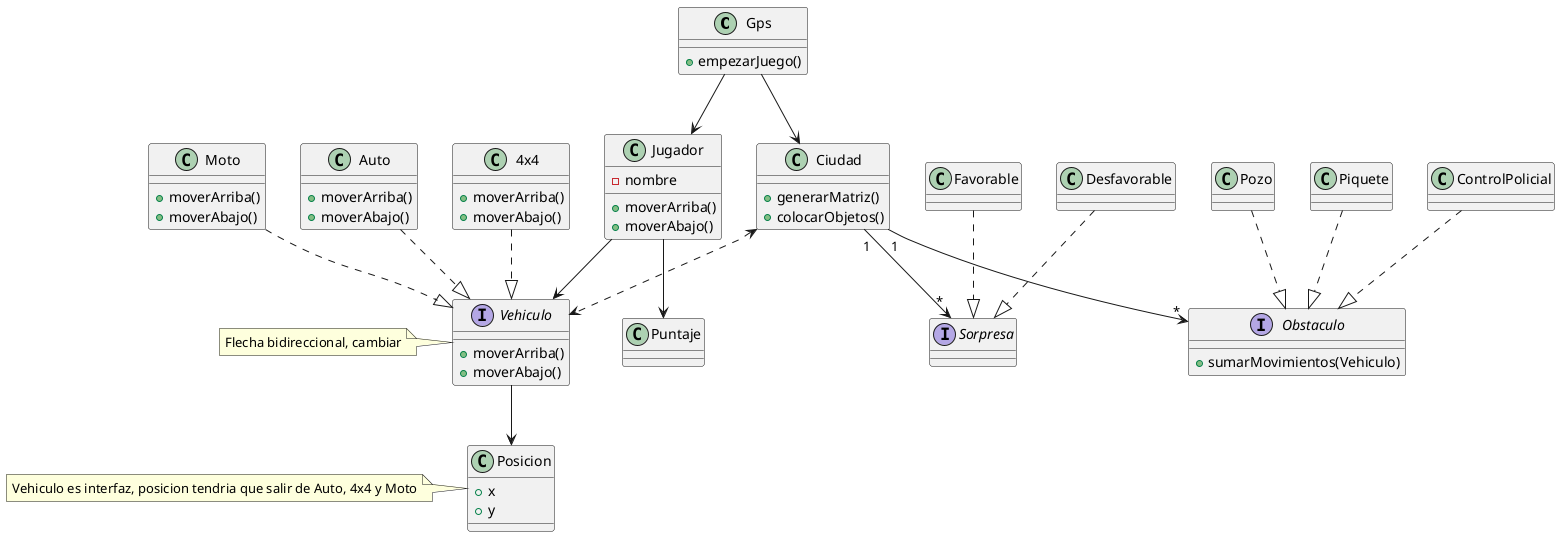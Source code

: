 @startuml
'https://plantuml.com/class-diagram

class Gps{
    + empezarJuego()
}

class Jugador{
    - nombre

    + moverArriba()
    + moverAbajo()
}

interface Vehiculo{
    + moverArriba()
    + moverAbajo()
}

class Moto{
    + moverArriba()
    + moverAbajo()
}
class Auto{
    + moverArriba()
    + moverAbajo()
}

class 4x4{
    + moverArriba()
    + moverAbajo()
}

class Ciudad{
    + generarMatriz()
    + colocarObjetos()
}

class Posicion{
    + x
    + y
}

interface Sorpresa{
}

class Favorable{}

class Desfavorable{}

interface Obstaculo{
    + sumarMovimientos(Vehiculo)
}

class Pozo{}

class Piquete{}

class ControlPolicial{}

class Posicion{

}

class Puntaje{
}
Moto ..|> Vehiculo
Auto ..|> Vehiculo
4x4 ..|> Vehiculo
Gps --> Jugador
Gps --> Ciudad
Ciudad "1"--> "*" Obstaculo
Vehiculo --> Posicion
Note left of Posicion: Vehiculo es interfaz, posicion tendria que salir de Auto, 4x4 y Moto
Pozo ..|> Obstaculo
Piquete ..|> Obstaculo
ControlPolicial ..|> Obstaculo
Ciudad "1" --> "*" Sorpresa
Ciudad <..> Vehiculo
Note left of Vehiculo: Flecha bidireccional, cambiar
Favorable ..|> Sorpresa
Desfavorable ..|> Sorpresa
Jugador --> Vehiculo
Jugador --> Puntaje






@enduml